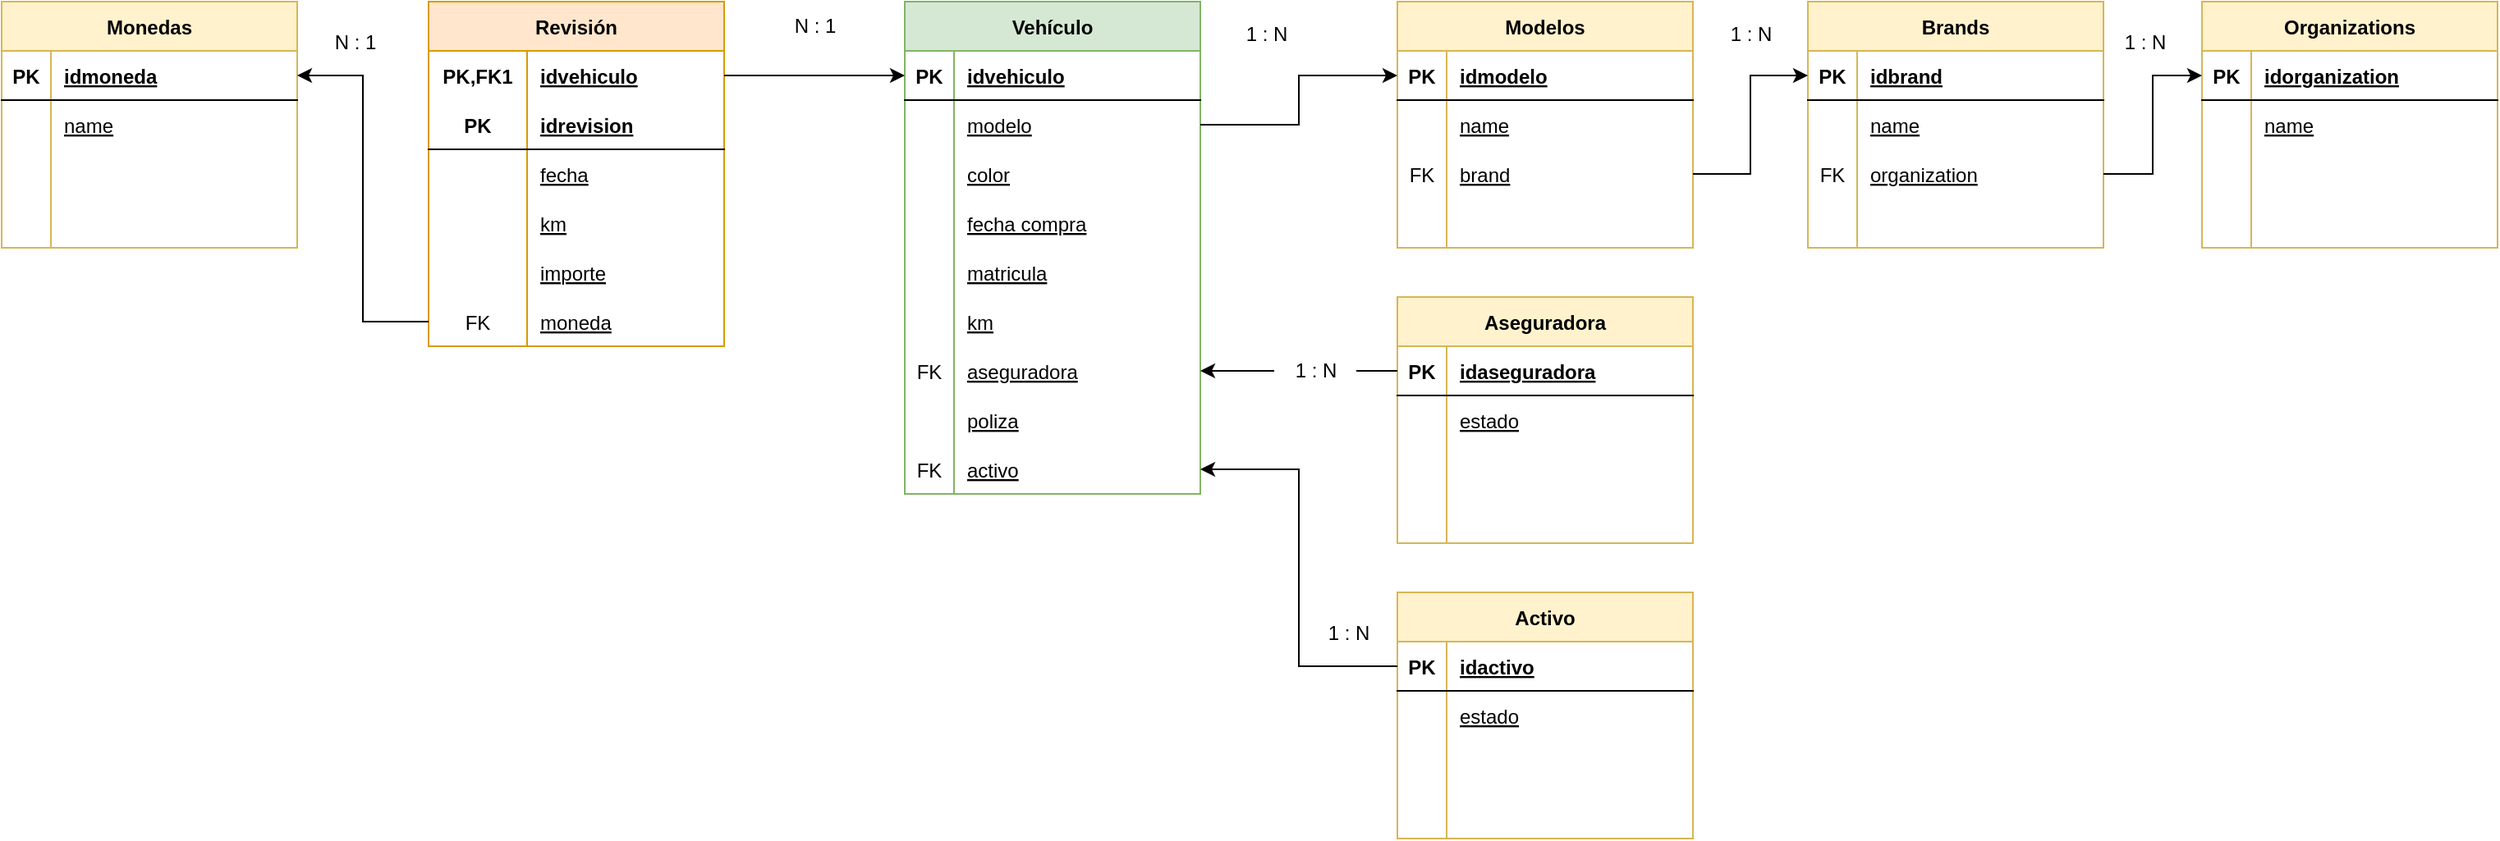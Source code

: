 <mxfile version="20.8.10" type="device"><diagram name="Página-1" id="vXcqVjoX47GJ3E86d5jl"><mxGraphModel dx="1853" dy="659" grid="1" gridSize="10" guides="1" tooltips="1" connect="1" arrows="1" fold="1" page="1" pageScale="1" pageWidth="827" pageHeight="1169" math="0" shadow="0"><root><mxCell id="0"/><mxCell id="1" parent="0"/><mxCell id="afS84i9dIBD8Nj7F0tcD-1" value="Organizations" style="shape=table;startSize=30;container=1;collapsible=1;childLayout=tableLayout;fixedRows=1;rowLines=0;fontStyle=1;align=center;resizeLast=1;fillColor=#fff2cc;strokeColor=#d6b656;" parent="1" vertex="1"><mxGeometry x="630" y="50" width="180" height="150" as="geometry"/></mxCell><mxCell id="afS84i9dIBD8Nj7F0tcD-2" value="" style="shape=tableRow;horizontal=0;startSize=0;swimlaneHead=0;swimlaneBody=0;fillColor=none;collapsible=0;dropTarget=0;points=[[0,0.5],[1,0.5]];portConstraint=eastwest;top=0;left=0;right=0;bottom=1;" parent="afS84i9dIBD8Nj7F0tcD-1" vertex="1"><mxGeometry y="30" width="180" height="30" as="geometry"/></mxCell><mxCell id="afS84i9dIBD8Nj7F0tcD-3" value="PK" style="shape=partialRectangle;connectable=0;fillColor=none;top=0;left=0;bottom=0;right=0;fontStyle=1;overflow=hidden;" parent="afS84i9dIBD8Nj7F0tcD-2" vertex="1"><mxGeometry width="30" height="30" as="geometry"><mxRectangle width="30" height="30" as="alternateBounds"/></mxGeometry></mxCell><mxCell id="afS84i9dIBD8Nj7F0tcD-4" value="idorganization" style="shape=partialRectangle;connectable=0;fillColor=none;top=0;left=0;bottom=0;right=0;align=left;spacingLeft=6;fontStyle=5;overflow=hidden;" parent="afS84i9dIBD8Nj7F0tcD-2" vertex="1"><mxGeometry x="30" width="150" height="30" as="geometry"><mxRectangle width="150" height="30" as="alternateBounds"/></mxGeometry></mxCell><mxCell id="afS84i9dIBD8Nj7F0tcD-5" value="" style="shape=tableRow;horizontal=0;startSize=0;swimlaneHead=0;swimlaneBody=0;fillColor=none;collapsible=0;dropTarget=0;points=[[0,0.5],[1,0.5]];portConstraint=eastwest;top=0;left=0;right=0;bottom=0;" parent="afS84i9dIBD8Nj7F0tcD-1" vertex="1"><mxGeometry y="60" width="180" height="30" as="geometry"/></mxCell><mxCell id="afS84i9dIBD8Nj7F0tcD-6" value="" style="shape=partialRectangle;connectable=0;fillColor=none;top=0;left=0;bottom=0;right=0;editable=1;overflow=hidden;" parent="afS84i9dIBD8Nj7F0tcD-5" vertex="1"><mxGeometry width="30" height="30" as="geometry"><mxRectangle width="30" height="30" as="alternateBounds"/></mxGeometry></mxCell><mxCell id="afS84i9dIBD8Nj7F0tcD-7" value="name" style="shape=partialRectangle;connectable=0;fillColor=none;top=0;left=0;bottom=0;right=0;align=left;spacingLeft=6;overflow=hidden;fontStyle=4" parent="afS84i9dIBD8Nj7F0tcD-5" vertex="1"><mxGeometry x="30" width="150" height="30" as="geometry"><mxRectangle width="150" height="30" as="alternateBounds"/></mxGeometry></mxCell><mxCell id="afS84i9dIBD8Nj7F0tcD-8" value="" style="shape=tableRow;horizontal=0;startSize=0;swimlaneHead=0;swimlaneBody=0;fillColor=none;collapsible=0;dropTarget=0;points=[[0,0.5],[1,0.5]];portConstraint=eastwest;top=0;left=0;right=0;bottom=0;" parent="afS84i9dIBD8Nj7F0tcD-1" vertex="1"><mxGeometry y="90" width="180" height="30" as="geometry"/></mxCell><mxCell id="afS84i9dIBD8Nj7F0tcD-9" value="" style="shape=partialRectangle;connectable=0;fillColor=none;top=0;left=0;bottom=0;right=0;editable=1;overflow=hidden;" parent="afS84i9dIBD8Nj7F0tcD-8" vertex="1"><mxGeometry width="30" height="30" as="geometry"><mxRectangle width="30" height="30" as="alternateBounds"/></mxGeometry></mxCell><mxCell id="afS84i9dIBD8Nj7F0tcD-10" value="" style="shape=partialRectangle;connectable=0;fillColor=none;top=0;left=0;bottom=0;right=0;align=left;spacingLeft=6;overflow=hidden;" parent="afS84i9dIBD8Nj7F0tcD-8" vertex="1"><mxGeometry x="30" width="150" height="30" as="geometry"><mxRectangle width="150" height="30" as="alternateBounds"/></mxGeometry></mxCell><mxCell id="afS84i9dIBD8Nj7F0tcD-11" value="" style="shape=tableRow;horizontal=0;startSize=0;swimlaneHead=0;swimlaneBody=0;fillColor=none;collapsible=0;dropTarget=0;points=[[0,0.5],[1,0.5]];portConstraint=eastwest;top=0;left=0;right=0;bottom=0;" parent="afS84i9dIBD8Nj7F0tcD-1" vertex="1"><mxGeometry y="120" width="180" height="30" as="geometry"/></mxCell><mxCell id="afS84i9dIBD8Nj7F0tcD-12" value="" style="shape=partialRectangle;connectable=0;fillColor=none;top=0;left=0;bottom=0;right=0;editable=1;overflow=hidden;" parent="afS84i9dIBD8Nj7F0tcD-11" vertex="1"><mxGeometry width="30" height="30" as="geometry"><mxRectangle width="30" height="30" as="alternateBounds"/></mxGeometry></mxCell><mxCell id="afS84i9dIBD8Nj7F0tcD-13" value="" style="shape=partialRectangle;connectable=0;fillColor=none;top=0;left=0;bottom=0;right=0;align=left;spacingLeft=6;overflow=hidden;" parent="afS84i9dIBD8Nj7F0tcD-11" vertex="1"><mxGeometry x="30" width="150" height="30" as="geometry"><mxRectangle width="150" height="30" as="alternateBounds"/></mxGeometry></mxCell><mxCell id="afS84i9dIBD8Nj7F0tcD-15" value="Brands" style="shape=table;startSize=30;container=1;collapsible=1;childLayout=tableLayout;fixedRows=1;rowLines=0;fontStyle=1;align=center;resizeLast=1;fillColor=#fff2cc;strokeColor=#d6b656;" parent="1" vertex="1"><mxGeometry x="390" y="50" width="180" height="150" as="geometry"/></mxCell><mxCell id="afS84i9dIBD8Nj7F0tcD-16" value="" style="shape=tableRow;horizontal=0;startSize=0;swimlaneHead=0;swimlaneBody=0;fillColor=none;collapsible=0;dropTarget=0;points=[[0,0.5],[1,0.5]];portConstraint=eastwest;top=0;left=0;right=0;bottom=1;" parent="afS84i9dIBD8Nj7F0tcD-15" vertex="1"><mxGeometry y="30" width="180" height="30" as="geometry"/></mxCell><mxCell id="afS84i9dIBD8Nj7F0tcD-17" value="PK" style="shape=partialRectangle;connectable=0;fillColor=none;top=0;left=0;bottom=0;right=0;fontStyle=1;overflow=hidden;" parent="afS84i9dIBD8Nj7F0tcD-16" vertex="1"><mxGeometry width="30" height="30" as="geometry"><mxRectangle width="30" height="30" as="alternateBounds"/></mxGeometry></mxCell><mxCell id="afS84i9dIBD8Nj7F0tcD-18" value="idbrand" style="shape=partialRectangle;connectable=0;fillColor=none;top=0;left=0;bottom=0;right=0;align=left;spacingLeft=6;fontStyle=5;overflow=hidden;" parent="afS84i9dIBD8Nj7F0tcD-16" vertex="1"><mxGeometry x="30" width="150" height="30" as="geometry"><mxRectangle width="150" height="30" as="alternateBounds"/></mxGeometry></mxCell><mxCell id="afS84i9dIBD8Nj7F0tcD-19" value="" style="shape=tableRow;horizontal=0;startSize=0;swimlaneHead=0;swimlaneBody=0;fillColor=none;collapsible=0;dropTarget=0;points=[[0,0.5],[1,0.5]];portConstraint=eastwest;top=0;left=0;right=0;bottom=0;" parent="afS84i9dIBD8Nj7F0tcD-15" vertex="1"><mxGeometry y="60" width="180" height="30" as="geometry"/></mxCell><mxCell id="afS84i9dIBD8Nj7F0tcD-20" value="" style="shape=partialRectangle;connectable=0;fillColor=none;top=0;left=0;bottom=0;right=0;editable=1;overflow=hidden;" parent="afS84i9dIBD8Nj7F0tcD-19" vertex="1"><mxGeometry width="30" height="30" as="geometry"><mxRectangle width="30" height="30" as="alternateBounds"/></mxGeometry></mxCell><mxCell id="afS84i9dIBD8Nj7F0tcD-21" value="name" style="shape=partialRectangle;connectable=0;fillColor=none;top=0;left=0;bottom=0;right=0;align=left;spacingLeft=6;overflow=hidden;fontStyle=4" parent="afS84i9dIBD8Nj7F0tcD-19" vertex="1"><mxGeometry x="30" width="150" height="30" as="geometry"><mxRectangle width="150" height="30" as="alternateBounds"/></mxGeometry></mxCell><mxCell id="afS84i9dIBD8Nj7F0tcD-22" value="" style="shape=tableRow;horizontal=0;startSize=0;swimlaneHead=0;swimlaneBody=0;fillColor=none;collapsible=0;dropTarget=0;points=[[0,0.5],[1,0.5]];portConstraint=eastwest;top=0;left=0;right=0;bottom=0;" parent="afS84i9dIBD8Nj7F0tcD-15" vertex="1"><mxGeometry y="90" width="180" height="30" as="geometry"/></mxCell><mxCell id="afS84i9dIBD8Nj7F0tcD-23" value="FK" style="shape=partialRectangle;connectable=0;fillColor=none;top=0;left=0;bottom=0;right=0;editable=1;overflow=hidden;" parent="afS84i9dIBD8Nj7F0tcD-22" vertex="1"><mxGeometry width="30" height="30" as="geometry"><mxRectangle width="30" height="30" as="alternateBounds"/></mxGeometry></mxCell><mxCell id="afS84i9dIBD8Nj7F0tcD-24" value="organization" style="shape=partialRectangle;connectable=0;fillColor=none;top=0;left=0;bottom=0;right=0;align=left;spacingLeft=6;overflow=hidden;fontStyle=4" parent="afS84i9dIBD8Nj7F0tcD-22" vertex="1"><mxGeometry x="30" width="150" height="30" as="geometry"><mxRectangle width="150" height="30" as="alternateBounds"/></mxGeometry></mxCell><mxCell id="afS84i9dIBD8Nj7F0tcD-25" value="" style="shape=tableRow;horizontal=0;startSize=0;swimlaneHead=0;swimlaneBody=0;fillColor=none;collapsible=0;dropTarget=0;points=[[0,0.5],[1,0.5]];portConstraint=eastwest;top=0;left=0;right=0;bottom=0;" parent="afS84i9dIBD8Nj7F0tcD-15" vertex="1"><mxGeometry y="120" width="180" height="30" as="geometry"/></mxCell><mxCell id="afS84i9dIBD8Nj7F0tcD-26" value="" style="shape=partialRectangle;connectable=0;fillColor=none;top=0;left=0;bottom=0;right=0;editable=1;overflow=hidden;" parent="afS84i9dIBD8Nj7F0tcD-25" vertex="1"><mxGeometry width="30" height="30" as="geometry"><mxRectangle width="30" height="30" as="alternateBounds"/></mxGeometry></mxCell><mxCell id="afS84i9dIBD8Nj7F0tcD-27" value="" style="shape=partialRectangle;connectable=0;fillColor=none;top=0;left=0;bottom=0;right=0;align=left;spacingLeft=6;overflow=hidden;" parent="afS84i9dIBD8Nj7F0tcD-25" vertex="1"><mxGeometry x="30" width="150" height="30" as="geometry"><mxRectangle width="150" height="30" as="alternateBounds"/></mxGeometry></mxCell><mxCell id="poOI6xt4GaWNWplwJwmc-2" value="Modelos" style="shape=table;startSize=30;container=1;collapsible=1;childLayout=tableLayout;fixedRows=1;rowLines=0;fontStyle=1;align=center;resizeLast=1;fillColor=#fff2cc;strokeColor=#d6b656;" parent="1" vertex="1"><mxGeometry x="140" y="50" width="180" height="150" as="geometry"/></mxCell><mxCell id="poOI6xt4GaWNWplwJwmc-3" value="" style="shape=tableRow;horizontal=0;startSize=0;swimlaneHead=0;swimlaneBody=0;fillColor=none;collapsible=0;dropTarget=0;points=[[0,0.5],[1,0.5]];portConstraint=eastwest;top=0;left=0;right=0;bottom=1;" parent="poOI6xt4GaWNWplwJwmc-2" vertex="1"><mxGeometry y="30" width="180" height="30" as="geometry"/></mxCell><mxCell id="poOI6xt4GaWNWplwJwmc-4" value="PK" style="shape=partialRectangle;connectable=0;fillColor=none;top=0;left=0;bottom=0;right=0;fontStyle=1;overflow=hidden;" parent="poOI6xt4GaWNWplwJwmc-3" vertex="1"><mxGeometry width="30" height="30" as="geometry"><mxRectangle width="30" height="30" as="alternateBounds"/></mxGeometry></mxCell><mxCell id="poOI6xt4GaWNWplwJwmc-5" value="idmodelo" style="shape=partialRectangle;connectable=0;fillColor=none;top=0;left=0;bottom=0;right=0;align=left;spacingLeft=6;fontStyle=5;overflow=hidden;" parent="poOI6xt4GaWNWplwJwmc-3" vertex="1"><mxGeometry x="30" width="150" height="30" as="geometry"><mxRectangle width="150" height="30" as="alternateBounds"/></mxGeometry></mxCell><mxCell id="poOI6xt4GaWNWplwJwmc-6" value="" style="shape=tableRow;horizontal=0;startSize=0;swimlaneHead=0;swimlaneBody=0;fillColor=none;collapsible=0;dropTarget=0;points=[[0,0.5],[1,0.5]];portConstraint=eastwest;top=0;left=0;right=0;bottom=0;" parent="poOI6xt4GaWNWplwJwmc-2" vertex="1"><mxGeometry y="60" width="180" height="30" as="geometry"/></mxCell><mxCell id="poOI6xt4GaWNWplwJwmc-7" value="" style="shape=partialRectangle;connectable=0;fillColor=none;top=0;left=0;bottom=0;right=0;editable=1;overflow=hidden;" parent="poOI6xt4GaWNWplwJwmc-6" vertex="1"><mxGeometry width="30" height="30" as="geometry"><mxRectangle width="30" height="30" as="alternateBounds"/></mxGeometry></mxCell><mxCell id="poOI6xt4GaWNWplwJwmc-8" value="name" style="shape=partialRectangle;connectable=0;fillColor=none;top=0;left=0;bottom=0;right=0;align=left;spacingLeft=6;overflow=hidden;fontStyle=4" parent="poOI6xt4GaWNWplwJwmc-6" vertex="1"><mxGeometry x="30" width="150" height="30" as="geometry"><mxRectangle width="150" height="30" as="alternateBounds"/></mxGeometry></mxCell><mxCell id="poOI6xt4GaWNWplwJwmc-9" value="" style="shape=tableRow;horizontal=0;startSize=0;swimlaneHead=0;swimlaneBody=0;fillColor=none;collapsible=0;dropTarget=0;points=[[0,0.5],[1,0.5]];portConstraint=eastwest;top=0;left=0;right=0;bottom=0;" parent="poOI6xt4GaWNWplwJwmc-2" vertex="1"><mxGeometry y="90" width="180" height="30" as="geometry"/></mxCell><mxCell id="poOI6xt4GaWNWplwJwmc-10" value="FK" style="shape=partialRectangle;connectable=0;fillColor=none;top=0;left=0;bottom=0;right=0;editable=1;overflow=hidden;" parent="poOI6xt4GaWNWplwJwmc-9" vertex="1"><mxGeometry width="30" height="30" as="geometry"><mxRectangle width="30" height="30" as="alternateBounds"/></mxGeometry></mxCell><mxCell id="poOI6xt4GaWNWplwJwmc-11" value="brand" style="shape=partialRectangle;connectable=0;fillColor=none;top=0;left=0;bottom=0;right=0;align=left;spacingLeft=6;overflow=hidden;fontStyle=4" parent="poOI6xt4GaWNWplwJwmc-9" vertex="1"><mxGeometry x="30" width="150" height="30" as="geometry"><mxRectangle width="150" height="30" as="alternateBounds"/></mxGeometry></mxCell><mxCell id="poOI6xt4GaWNWplwJwmc-12" value="" style="shape=tableRow;horizontal=0;startSize=0;swimlaneHead=0;swimlaneBody=0;fillColor=none;collapsible=0;dropTarget=0;points=[[0,0.5],[1,0.5]];portConstraint=eastwest;top=0;left=0;right=0;bottom=0;" parent="poOI6xt4GaWNWplwJwmc-2" vertex="1"><mxGeometry y="120" width="180" height="30" as="geometry"/></mxCell><mxCell id="poOI6xt4GaWNWplwJwmc-13" value="" style="shape=partialRectangle;connectable=0;fillColor=none;top=0;left=0;bottom=0;right=0;editable=1;overflow=hidden;" parent="poOI6xt4GaWNWplwJwmc-12" vertex="1"><mxGeometry width="30" height="30" as="geometry"><mxRectangle width="30" height="30" as="alternateBounds"/></mxGeometry></mxCell><mxCell id="poOI6xt4GaWNWplwJwmc-14" value="" style="shape=partialRectangle;connectable=0;fillColor=none;top=0;left=0;bottom=0;right=0;align=left;spacingLeft=6;overflow=hidden;" parent="poOI6xt4GaWNWplwJwmc-12" vertex="1"><mxGeometry x="30" width="150" height="30" as="geometry"><mxRectangle width="150" height="30" as="alternateBounds"/></mxGeometry></mxCell><mxCell id="poOI6xt4GaWNWplwJwmc-16" value="Vehículo" style="shape=table;startSize=30;container=1;collapsible=1;childLayout=tableLayout;fixedRows=1;rowLines=0;fontStyle=1;align=center;resizeLast=1;fillColor=#d5e8d4;strokeColor=#82b366;" parent="1" vertex="1"><mxGeometry x="-160" y="50" width="180" height="300" as="geometry"/></mxCell><mxCell id="poOI6xt4GaWNWplwJwmc-17" value="" style="shape=tableRow;horizontal=0;startSize=0;swimlaneHead=0;swimlaneBody=0;fillColor=none;collapsible=0;dropTarget=0;points=[[0,0.5],[1,0.5]];portConstraint=eastwest;top=0;left=0;right=0;bottom=1;" parent="poOI6xt4GaWNWplwJwmc-16" vertex="1"><mxGeometry y="30" width="180" height="30" as="geometry"/></mxCell><mxCell id="poOI6xt4GaWNWplwJwmc-18" value="PK" style="shape=partialRectangle;connectable=0;fillColor=none;top=0;left=0;bottom=0;right=0;fontStyle=1;overflow=hidden;" parent="poOI6xt4GaWNWplwJwmc-17" vertex="1"><mxGeometry width="30" height="30" as="geometry"><mxRectangle width="30" height="30" as="alternateBounds"/></mxGeometry></mxCell><mxCell id="poOI6xt4GaWNWplwJwmc-19" value="idvehiculo" style="shape=partialRectangle;connectable=0;fillColor=none;top=0;left=0;bottom=0;right=0;align=left;spacingLeft=6;fontStyle=5;overflow=hidden;" parent="poOI6xt4GaWNWplwJwmc-17" vertex="1"><mxGeometry x="30" width="150" height="30" as="geometry"><mxRectangle width="150" height="30" as="alternateBounds"/></mxGeometry></mxCell><mxCell id="poOI6xt4GaWNWplwJwmc-20" value="" style="shape=tableRow;horizontal=0;startSize=0;swimlaneHead=0;swimlaneBody=0;fillColor=none;collapsible=0;dropTarget=0;points=[[0,0.5],[1,0.5]];portConstraint=eastwest;top=0;left=0;right=0;bottom=0;" parent="poOI6xt4GaWNWplwJwmc-16" vertex="1"><mxGeometry y="60" width="180" height="30" as="geometry"/></mxCell><mxCell id="poOI6xt4GaWNWplwJwmc-21" value="" style="shape=partialRectangle;connectable=0;fillColor=none;top=0;left=0;bottom=0;right=0;editable=1;overflow=hidden;" parent="poOI6xt4GaWNWplwJwmc-20" vertex="1"><mxGeometry width="30" height="30" as="geometry"><mxRectangle width="30" height="30" as="alternateBounds"/></mxGeometry></mxCell><mxCell id="poOI6xt4GaWNWplwJwmc-22" value="modelo" style="shape=partialRectangle;connectable=0;fillColor=none;top=0;left=0;bottom=0;right=0;align=left;spacingLeft=6;overflow=hidden;fontStyle=4" parent="poOI6xt4GaWNWplwJwmc-20" vertex="1"><mxGeometry x="30" width="150" height="30" as="geometry"><mxRectangle width="150" height="30" as="alternateBounds"/></mxGeometry></mxCell><mxCell id="poOI6xt4GaWNWplwJwmc-23" value="" style="shape=tableRow;horizontal=0;startSize=0;swimlaneHead=0;swimlaneBody=0;fillColor=none;collapsible=0;dropTarget=0;points=[[0,0.5],[1,0.5]];portConstraint=eastwest;top=0;left=0;right=0;bottom=0;" parent="poOI6xt4GaWNWplwJwmc-16" vertex="1"><mxGeometry y="90" width="180" height="30" as="geometry"/></mxCell><mxCell id="poOI6xt4GaWNWplwJwmc-24" value="" style="shape=partialRectangle;connectable=0;fillColor=none;top=0;left=0;bottom=0;right=0;editable=1;overflow=hidden;" parent="poOI6xt4GaWNWplwJwmc-23" vertex="1"><mxGeometry width="30" height="30" as="geometry"><mxRectangle width="30" height="30" as="alternateBounds"/></mxGeometry></mxCell><mxCell id="poOI6xt4GaWNWplwJwmc-25" value="color" style="shape=partialRectangle;connectable=0;fillColor=none;top=0;left=0;bottom=0;right=0;align=left;spacingLeft=6;overflow=hidden;fontStyle=4" parent="poOI6xt4GaWNWplwJwmc-23" vertex="1"><mxGeometry x="30" width="150" height="30" as="geometry"><mxRectangle width="150" height="30" as="alternateBounds"/></mxGeometry></mxCell><mxCell id="poOI6xt4GaWNWplwJwmc-26" value="" style="shape=tableRow;horizontal=0;startSize=0;swimlaneHead=0;swimlaneBody=0;fillColor=none;collapsible=0;dropTarget=0;points=[[0,0.5],[1,0.5]];portConstraint=eastwest;top=0;left=0;right=0;bottom=0;" parent="poOI6xt4GaWNWplwJwmc-16" vertex="1"><mxGeometry y="120" width="180" height="30" as="geometry"/></mxCell><mxCell id="poOI6xt4GaWNWplwJwmc-27" value="" style="shape=partialRectangle;connectable=0;fillColor=none;top=0;left=0;bottom=0;right=0;editable=1;overflow=hidden;" parent="poOI6xt4GaWNWplwJwmc-26" vertex="1"><mxGeometry width="30" height="30" as="geometry"><mxRectangle width="30" height="30" as="alternateBounds"/></mxGeometry></mxCell><mxCell id="poOI6xt4GaWNWplwJwmc-28" value="fecha compra" style="shape=partialRectangle;connectable=0;fillColor=none;top=0;left=0;bottom=0;right=0;align=left;spacingLeft=6;overflow=hidden;fontStyle=4" parent="poOI6xt4GaWNWplwJwmc-26" vertex="1"><mxGeometry x="30" width="150" height="30" as="geometry"><mxRectangle width="150" height="30" as="alternateBounds"/></mxGeometry></mxCell><mxCell id="poOI6xt4GaWNWplwJwmc-32" value="" style="shape=tableRow;horizontal=0;startSize=0;swimlaneHead=0;swimlaneBody=0;fillColor=none;collapsible=0;dropTarget=0;points=[[0,0.5],[1,0.5]];portConstraint=eastwest;top=0;left=0;right=0;bottom=0;" parent="poOI6xt4GaWNWplwJwmc-16" vertex="1"><mxGeometry y="150" width="180" height="30" as="geometry"/></mxCell><mxCell id="poOI6xt4GaWNWplwJwmc-33" value="" style="shape=partialRectangle;connectable=0;fillColor=none;top=0;left=0;bottom=0;right=0;editable=1;overflow=hidden;" parent="poOI6xt4GaWNWplwJwmc-32" vertex="1"><mxGeometry width="30" height="30" as="geometry"><mxRectangle width="30" height="30" as="alternateBounds"/></mxGeometry></mxCell><mxCell id="poOI6xt4GaWNWplwJwmc-34" value="matricula" style="shape=partialRectangle;connectable=0;fillColor=none;top=0;left=0;bottom=0;right=0;align=left;spacingLeft=6;overflow=hidden;fontStyle=4" parent="poOI6xt4GaWNWplwJwmc-32" vertex="1"><mxGeometry x="30" width="150" height="30" as="geometry"><mxRectangle width="150" height="30" as="alternateBounds"/></mxGeometry></mxCell><mxCell id="poOI6xt4GaWNWplwJwmc-37" value="" style="shape=tableRow;horizontal=0;startSize=0;swimlaneHead=0;swimlaneBody=0;fillColor=none;collapsible=0;dropTarget=0;points=[[0,0.5],[1,0.5]];portConstraint=eastwest;top=0;left=0;right=0;bottom=0;" parent="poOI6xt4GaWNWplwJwmc-16" vertex="1"><mxGeometry y="180" width="180" height="30" as="geometry"/></mxCell><mxCell id="poOI6xt4GaWNWplwJwmc-38" value="" style="shape=partialRectangle;connectable=0;fillColor=none;top=0;left=0;bottom=0;right=0;editable=1;overflow=hidden;" parent="poOI6xt4GaWNWplwJwmc-37" vertex="1"><mxGeometry width="30" height="30" as="geometry"><mxRectangle width="30" height="30" as="alternateBounds"/></mxGeometry></mxCell><mxCell id="poOI6xt4GaWNWplwJwmc-39" value="km" style="shape=partialRectangle;connectable=0;fillColor=none;top=0;left=0;bottom=0;right=0;align=left;spacingLeft=6;overflow=hidden;fontStyle=4" parent="poOI6xt4GaWNWplwJwmc-37" vertex="1"><mxGeometry x="30" width="150" height="30" as="geometry"><mxRectangle width="150" height="30" as="alternateBounds"/></mxGeometry></mxCell><mxCell id="poOI6xt4GaWNWplwJwmc-59" value="" style="shape=tableRow;horizontal=0;startSize=0;swimlaneHead=0;swimlaneBody=0;fillColor=none;collapsible=0;dropTarget=0;points=[[0,0.5],[1,0.5]];portConstraint=eastwest;top=0;left=0;right=0;bottom=0;" parent="poOI6xt4GaWNWplwJwmc-16" vertex="1"><mxGeometry y="210" width="180" height="30" as="geometry"/></mxCell><mxCell id="poOI6xt4GaWNWplwJwmc-60" value="FK" style="shape=partialRectangle;connectable=0;fillColor=none;top=0;left=0;bottom=0;right=0;editable=1;overflow=hidden;" parent="poOI6xt4GaWNWplwJwmc-59" vertex="1"><mxGeometry width="30" height="30" as="geometry"><mxRectangle width="30" height="30" as="alternateBounds"/></mxGeometry></mxCell><mxCell id="poOI6xt4GaWNWplwJwmc-61" value="aseguradora" style="shape=partialRectangle;connectable=0;fillColor=none;top=0;left=0;bottom=0;right=0;align=left;spacingLeft=6;overflow=hidden;fontStyle=4" parent="poOI6xt4GaWNWplwJwmc-59" vertex="1"><mxGeometry x="30" width="150" height="30" as="geometry"><mxRectangle width="150" height="30" as="alternateBounds"/></mxGeometry></mxCell><mxCell id="poOI6xt4GaWNWplwJwmc-62" value="" style="shape=tableRow;horizontal=0;startSize=0;swimlaneHead=0;swimlaneBody=0;fillColor=none;collapsible=0;dropTarget=0;points=[[0,0.5],[1,0.5]];portConstraint=eastwest;top=0;left=0;right=0;bottom=0;" parent="poOI6xt4GaWNWplwJwmc-16" vertex="1"><mxGeometry y="240" width="180" height="30" as="geometry"/></mxCell><mxCell id="poOI6xt4GaWNWplwJwmc-63" value="" style="shape=partialRectangle;connectable=0;fillColor=none;top=0;left=0;bottom=0;right=0;editable=1;overflow=hidden;" parent="poOI6xt4GaWNWplwJwmc-62" vertex="1"><mxGeometry width="30" height="30" as="geometry"><mxRectangle width="30" height="30" as="alternateBounds"/></mxGeometry></mxCell><mxCell id="poOI6xt4GaWNWplwJwmc-64" value="poliza" style="shape=partialRectangle;connectable=0;fillColor=none;top=0;left=0;bottom=0;right=0;align=left;spacingLeft=6;overflow=hidden;fontStyle=4" parent="poOI6xt4GaWNWplwJwmc-62" vertex="1"><mxGeometry x="30" width="150" height="30" as="geometry"><mxRectangle width="150" height="30" as="alternateBounds"/></mxGeometry></mxCell><mxCell id="poOI6xt4GaWNWplwJwmc-65" value="" style="shape=tableRow;horizontal=0;startSize=0;swimlaneHead=0;swimlaneBody=0;fillColor=none;collapsible=0;dropTarget=0;points=[[0,0.5],[1,0.5]];portConstraint=eastwest;top=0;left=0;right=0;bottom=0;" parent="poOI6xt4GaWNWplwJwmc-16" vertex="1"><mxGeometry y="270" width="180" height="30" as="geometry"/></mxCell><mxCell id="poOI6xt4GaWNWplwJwmc-66" value="FK" style="shape=partialRectangle;connectable=0;fillColor=none;top=0;left=0;bottom=0;right=0;editable=1;overflow=hidden;" parent="poOI6xt4GaWNWplwJwmc-65" vertex="1"><mxGeometry width="30" height="30" as="geometry"><mxRectangle width="30" height="30" as="alternateBounds"/></mxGeometry></mxCell><mxCell id="poOI6xt4GaWNWplwJwmc-67" value="activo" style="shape=partialRectangle;connectable=0;fillColor=none;top=0;left=0;bottom=0;right=0;align=left;spacingLeft=6;overflow=hidden;fontStyle=4" parent="poOI6xt4GaWNWplwJwmc-65" vertex="1"><mxGeometry x="30" width="150" height="30" as="geometry"><mxRectangle width="150" height="30" as="alternateBounds"/></mxGeometry></mxCell><mxCell id="poOI6xt4GaWNWplwJwmc-29" value="" style="shape=tableRow;horizontal=0;startSize=0;swimlaneHead=0;swimlaneBody=0;fillColor=none;collapsible=0;dropTarget=0;points=[[0,0.5],[1,0.5]];portConstraint=eastwest;top=0;left=0;right=0;bottom=0;" parent="1" vertex="1"><mxGeometry x="-160" y="200" width="180" height="30" as="geometry"/></mxCell><mxCell id="poOI6xt4GaWNWplwJwmc-30" value="" style="shape=partialRectangle;connectable=0;fillColor=none;top=0;left=0;bottom=0;right=0;editable=1;overflow=hidden;" parent="poOI6xt4GaWNWplwJwmc-29" vertex="1"><mxGeometry width="30" height="30" as="geometry"><mxRectangle width="30" height="30" as="alternateBounds"/></mxGeometry></mxCell><mxCell id="poOI6xt4GaWNWplwJwmc-68" value="Activo" style="shape=table;startSize=30;container=1;collapsible=1;childLayout=tableLayout;fixedRows=1;rowLines=0;fontStyle=1;align=center;resizeLast=1;fillColor=#fff2cc;strokeColor=#d6b656;" parent="1" vertex="1"><mxGeometry x="140" y="410" width="180" height="150" as="geometry"/></mxCell><mxCell id="poOI6xt4GaWNWplwJwmc-69" value="" style="shape=tableRow;horizontal=0;startSize=0;swimlaneHead=0;swimlaneBody=0;fillColor=none;collapsible=0;dropTarget=0;points=[[0,0.5],[1,0.5]];portConstraint=eastwest;top=0;left=0;right=0;bottom=1;" parent="poOI6xt4GaWNWplwJwmc-68" vertex="1"><mxGeometry y="30" width="180" height="30" as="geometry"/></mxCell><mxCell id="poOI6xt4GaWNWplwJwmc-70" value="PK" style="shape=partialRectangle;connectable=0;fillColor=none;top=0;left=0;bottom=0;right=0;fontStyle=1;overflow=hidden;" parent="poOI6xt4GaWNWplwJwmc-69" vertex="1"><mxGeometry width="30" height="30" as="geometry"><mxRectangle width="30" height="30" as="alternateBounds"/></mxGeometry></mxCell><mxCell id="poOI6xt4GaWNWplwJwmc-71" value="idactivo" style="shape=partialRectangle;connectable=0;fillColor=none;top=0;left=0;bottom=0;right=0;align=left;spacingLeft=6;fontStyle=5;overflow=hidden;" parent="poOI6xt4GaWNWplwJwmc-69" vertex="1"><mxGeometry x="30" width="150" height="30" as="geometry"><mxRectangle width="150" height="30" as="alternateBounds"/></mxGeometry></mxCell><mxCell id="poOI6xt4GaWNWplwJwmc-72" value="" style="shape=tableRow;horizontal=0;startSize=0;swimlaneHead=0;swimlaneBody=0;fillColor=none;collapsible=0;dropTarget=0;points=[[0,0.5],[1,0.5]];portConstraint=eastwest;top=0;left=0;right=0;bottom=0;" parent="poOI6xt4GaWNWplwJwmc-68" vertex="1"><mxGeometry y="60" width="180" height="30" as="geometry"/></mxCell><mxCell id="poOI6xt4GaWNWplwJwmc-73" value="" style="shape=partialRectangle;connectable=0;fillColor=none;top=0;left=0;bottom=0;right=0;editable=1;overflow=hidden;" parent="poOI6xt4GaWNWplwJwmc-72" vertex="1"><mxGeometry width="30" height="30" as="geometry"><mxRectangle width="30" height="30" as="alternateBounds"/></mxGeometry></mxCell><mxCell id="poOI6xt4GaWNWplwJwmc-74" value="estado" style="shape=partialRectangle;connectable=0;fillColor=none;top=0;left=0;bottom=0;right=0;align=left;spacingLeft=6;overflow=hidden;fontStyle=4" parent="poOI6xt4GaWNWplwJwmc-72" vertex="1"><mxGeometry x="30" width="150" height="30" as="geometry"><mxRectangle width="150" height="30" as="alternateBounds"/></mxGeometry></mxCell><mxCell id="poOI6xt4GaWNWplwJwmc-75" value="" style="shape=tableRow;horizontal=0;startSize=0;swimlaneHead=0;swimlaneBody=0;fillColor=none;collapsible=0;dropTarget=0;points=[[0,0.5],[1,0.5]];portConstraint=eastwest;top=0;left=0;right=0;bottom=0;" parent="poOI6xt4GaWNWplwJwmc-68" vertex="1"><mxGeometry y="90" width="180" height="30" as="geometry"/></mxCell><mxCell id="poOI6xt4GaWNWplwJwmc-76" value="" style="shape=partialRectangle;connectable=0;fillColor=none;top=0;left=0;bottom=0;right=0;editable=1;overflow=hidden;" parent="poOI6xt4GaWNWplwJwmc-75" vertex="1"><mxGeometry width="30" height="30" as="geometry"><mxRectangle width="30" height="30" as="alternateBounds"/></mxGeometry></mxCell><mxCell id="poOI6xt4GaWNWplwJwmc-77" value="" style="shape=partialRectangle;connectable=0;fillColor=none;top=0;left=0;bottom=0;right=0;align=left;spacingLeft=6;overflow=hidden;" parent="poOI6xt4GaWNWplwJwmc-75" vertex="1"><mxGeometry x="30" width="150" height="30" as="geometry"><mxRectangle width="150" height="30" as="alternateBounds"/></mxGeometry></mxCell><mxCell id="poOI6xt4GaWNWplwJwmc-78" value="" style="shape=tableRow;horizontal=0;startSize=0;swimlaneHead=0;swimlaneBody=0;fillColor=none;collapsible=0;dropTarget=0;points=[[0,0.5],[1,0.5]];portConstraint=eastwest;top=0;left=0;right=0;bottom=0;" parent="poOI6xt4GaWNWplwJwmc-68" vertex="1"><mxGeometry y="120" width="180" height="30" as="geometry"/></mxCell><mxCell id="poOI6xt4GaWNWplwJwmc-79" value="" style="shape=partialRectangle;connectable=0;fillColor=none;top=0;left=0;bottom=0;right=0;editable=1;overflow=hidden;" parent="poOI6xt4GaWNWplwJwmc-78" vertex="1"><mxGeometry width="30" height="30" as="geometry"><mxRectangle width="30" height="30" as="alternateBounds"/></mxGeometry></mxCell><mxCell id="poOI6xt4GaWNWplwJwmc-80" value="" style="shape=partialRectangle;connectable=0;fillColor=none;top=0;left=0;bottom=0;right=0;align=left;spacingLeft=6;overflow=hidden;" parent="poOI6xt4GaWNWplwJwmc-78" vertex="1"><mxGeometry x="30" width="150" height="30" as="geometry"><mxRectangle width="150" height="30" as="alternateBounds"/></mxGeometry></mxCell><mxCell id="poOI6xt4GaWNWplwJwmc-81" value="Aseguradora" style="shape=table;startSize=30;container=1;collapsible=1;childLayout=tableLayout;fixedRows=1;rowLines=0;fontStyle=1;align=center;resizeLast=1;fillColor=#fff2cc;strokeColor=#d6b656;" parent="1" vertex="1"><mxGeometry x="140" y="230" width="180" height="150" as="geometry"/></mxCell><mxCell id="poOI6xt4GaWNWplwJwmc-82" value="" style="shape=tableRow;horizontal=0;startSize=0;swimlaneHead=0;swimlaneBody=0;fillColor=none;collapsible=0;dropTarget=0;points=[[0,0.5],[1,0.5]];portConstraint=eastwest;top=0;left=0;right=0;bottom=1;" parent="poOI6xt4GaWNWplwJwmc-81" vertex="1"><mxGeometry y="30" width="180" height="30" as="geometry"/></mxCell><mxCell id="poOI6xt4GaWNWplwJwmc-83" value="PK" style="shape=partialRectangle;connectable=0;fillColor=none;top=0;left=0;bottom=0;right=0;fontStyle=1;overflow=hidden;" parent="poOI6xt4GaWNWplwJwmc-82" vertex="1"><mxGeometry width="30" height="30" as="geometry"><mxRectangle width="30" height="30" as="alternateBounds"/></mxGeometry></mxCell><mxCell id="poOI6xt4GaWNWplwJwmc-84" value="idaseguradora" style="shape=partialRectangle;connectable=0;fillColor=none;top=0;left=0;bottom=0;right=0;align=left;spacingLeft=6;fontStyle=5;overflow=hidden;" parent="poOI6xt4GaWNWplwJwmc-82" vertex="1"><mxGeometry x="30" width="150" height="30" as="geometry"><mxRectangle width="150" height="30" as="alternateBounds"/></mxGeometry></mxCell><mxCell id="poOI6xt4GaWNWplwJwmc-85" value="" style="shape=tableRow;horizontal=0;startSize=0;swimlaneHead=0;swimlaneBody=0;fillColor=none;collapsible=0;dropTarget=0;points=[[0,0.5],[1,0.5]];portConstraint=eastwest;top=0;left=0;right=0;bottom=0;" parent="poOI6xt4GaWNWplwJwmc-81" vertex="1"><mxGeometry y="60" width="180" height="30" as="geometry"/></mxCell><mxCell id="poOI6xt4GaWNWplwJwmc-86" value="" style="shape=partialRectangle;connectable=0;fillColor=none;top=0;left=0;bottom=0;right=0;editable=1;overflow=hidden;" parent="poOI6xt4GaWNWplwJwmc-85" vertex="1"><mxGeometry width="30" height="30" as="geometry"><mxRectangle width="30" height="30" as="alternateBounds"/></mxGeometry></mxCell><mxCell id="poOI6xt4GaWNWplwJwmc-87" value="estado" style="shape=partialRectangle;connectable=0;fillColor=none;top=0;left=0;bottom=0;right=0;align=left;spacingLeft=6;overflow=hidden;fontStyle=4" parent="poOI6xt4GaWNWplwJwmc-85" vertex="1"><mxGeometry x="30" width="150" height="30" as="geometry"><mxRectangle width="150" height="30" as="alternateBounds"/></mxGeometry></mxCell><mxCell id="poOI6xt4GaWNWplwJwmc-88" value="" style="shape=tableRow;horizontal=0;startSize=0;swimlaneHead=0;swimlaneBody=0;fillColor=none;collapsible=0;dropTarget=0;points=[[0,0.5],[1,0.5]];portConstraint=eastwest;top=0;left=0;right=0;bottom=0;" parent="poOI6xt4GaWNWplwJwmc-81" vertex="1"><mxGeometry y="90" width="180" height="30" as="geometry"/></mxCell><mxCell id="poOI6xt4GaWNWplwJwmc-89" value="" style="shape=partialRectangle;connectable=0;fillColor=none;top=0;left=0;bottom=0;right=0;editable=1;overflow=hidden;" parent="poOI6xt4GaWNWplwJwmc-88" vertex="1"><mxGeometry width="30" height="30" as="geometry"><mxRectangle width="30" height="30" as="alternateBounds"/></mxGeometry></mxCell><mxCell id="poOI6xt4GaWNWplwJwmc-90" value="" style="shape=partialRectangle;connectable=0;fillColor=none;top=0;left=0;bottom=0;right=0;align=left;spacingLeft=6;overflow=hidden;" parent="poOI6xt4GaWNWplwJwmc-88" vertex="1"><mxGeometry x="30" width="150" height="30" as="geometry"><mxRectangle width="150" height="30" as="alternateBounds"/></mxGeometry></mxCell><mxCell id="poOI6xt4GaWNWplwJwmc-91" value="" style="shape=tableRow;horizontal=0;startSize=0;swimlaneHead=0;swimlaneBody=0;fillColor=none;collapsible=0;dropTarget=0;points=[[0,0.5],[1,0.5]];portConstraint=eastwest;top=0;left=0;right=0;bottom=0;" parent="poOI6xt4GaWNWplwJwmc-81" vertex="1"><mxGeometry y="120" width="180" height="30" as="geometry"/></mxCell><mxCell id="poOI6xt4GaWNWplwJwmc-92" value="" style="shape=partialRectangle;connectable=0;fillColor=none;top=0;left=0;bottom=0;right=0;editable=1;overflow=hidden;" parent="poOI6xt4GaWNWplwJwmc-91" vertex="1"><mxGeometry width="30" height="30" as="geometry"><mxRectangle width="30" height="30" as="alternateBounds"/></mxGeometry></mxCell><mxCell id="poOI6xt4GaWNWplwJwmc-93" value="" style="shape=partialRectangle;connectable=0;fillColor=none;top=0;left=0;bottom=0;right=0;align=left;spacingLeft=6;overflow=hidden;" parent="poOI6xt4GaWNWplwJwmc-91" vertex="1"><mxGeometry x="30" width="150" height="30" as="geometry"><mxRectangle width="150" height="30" as="alternateBounds"/></mxGeometry></mxCell><mxCell id="poOI6xt4GaWNWplwJwmc-94" style="edgeStyle=orthogonalEdgeStyle;rounded=0;orthogonalLoop=1;jettySize=auto;html=1;exitX=1;exitY=0.5;exitDx=0;exitDy=0;" parent="1" source="poOI6xt4GaWNWplwJwmc-9" target="afS84i9dIBD8Nj7F0tcD-16" edge="1"><mxGeometry relative="1" as="geometry"/></mxCell><mxCell id="poOI6xt4GaWNWplwJwmc-95" style="edgeStyle=orthogonalEdgeStyle;rounded=0;orthogonalLoop=1;jettySize=auto;html=1;exitX=1;exitY=0.5;exitDx=0;exitDy=0;entryX=0;entryY=0.5;entryDx=0;entryDy=0;" parent="1" source="afS84i9dIBD8Nj7F0tcD-22" target="afS84i9dIBD8Nj7F0tcD-2" edge="1"><mxGeometry relative="1" as="geometry"/></mxCell><mxCell id="poOI6xt4GaWNWplwJwmc-96" value="Revisión" style="shape=table;startSize=30;container=1;collapsible=1;childLayout=tableLayout;fixedRows=1;rowLines=0;fontStyle=1;align=center;resizeLast=1;fillColor=#ffe6cc;strokeColor=#d79b00;" parent="1" vertex="1"><mxGeometry x="-450" y="50" width="180" height="210" as="geometry"/></mxCell><mxCell id="poOI6xt4GaWNWplwJwmc-97" value="" style="shape=tableRow;horizontal=0;startSize=0;swimlaneHead=0;swimlaneBody=0;fillColor=none;collapsible=0;dropTarget=0;points=[[0,0.5],[1,0.5]];portConstraint=eastwest;top=0;left=0;right=0;bottom=0;" parent="poOI6xt4GaWNWplwJwmc-96" vertex="1"><mxGeometry y="30" width="180" height="30" as="geometry"/></mxCell><mxCell id="poOI6xt4GaWNWplwJwmc-98" value="PK,FK1" style="shape=partialRectangle;connectable=0;fillColor=none;top=0;left=0;bottom=0;right=0;fontStyle=1;overflow=hidden;" parent="poOI6xt4GaWNWplwJwmc-97" vertex="1"><mxGeometry width="60" height="30" as="geometry"><mxRectangle width="60" height="30" as="alternateBounds"/></mxGeometry></mxCell><mxCell id="poOI6xt4GaWNWplwJwmc-99" value="idvehiculo" style="shape=partialRectangle;connectable=0;fillColor=none;top=0;left=0;bottom=0;right=0;align=left;spacingLeft=6;fontStyle=5;overflow=hidden;" parent="poOI6xt4GaWNWplwJwmc-97" vertex="1"><mxGeometry x="60" width="120" height="30" as="geometry"><mxRectangle width="120" height="30" as="alternateBounds"/></mxGeometry></mxCell><mxCell id="poOI6xt4GaWNWplwJwmc-100" value="" style="shape=tableRow;horizontal=0;startSize=0;swimlaneHead=0;swimlaneBody=0;fillColor=none;collapsible=0;dropTarget=0;points=[[0,0.5],[1,0.5]];portConstraint=eastwest;top=0;left=0;right=0;bottom=1;" parent="poOI6xt4GaWNWplwJwmc-96" vertex="1"><mxGeometry y="60" width="180" height="30" as="geometry"/></mxCell><mxCell id="poOI6xt4GaWNWplwJwmc-101" value="PK" style="shape=partialRectangle;connectable=0;fillColor=none;top=0;left=0;bottom=0;right=0;fontStyle=1;overflow=hidden;" parent="poOI6xt4GaWNWplwJwmc-100" vertex="1"><mxGeometry width="60" height="30" as="geometry"><mxRectangle width="60" height="30" as="alternateBounds"/></mxGeometry></mxCell><mxCell id="poOI6xt4GaWNWplwJwmc-102" value="idrevision" style="shape=partialRectangle;connectable=0;fillColor=none;top=0;left=0;bottom=0;right=0;align=left;spacingLeft=6;fontStyle=5;overflow=hidden;" parent="poOI6xt4GaWNWplwJwmc-100" vertex="1"><mxGeometry x="60" width="120" height="30" as="geometry"><mxRectangle width="120" height="30" as="alternateBounds"/></mxGeometry></mxCell><mxCell id="poOI6xt4GaWNWplwJwmc-103" value="" style="shape=tableRow;horizontal=0;startSize=0;swimlaneHead=0;swimlaneBody=0;fillColor=none;collapsible=0;dropTarget=0;points=[[0,0.5],[1,0.5]];portConstraint=eastwest;top=0;left=0;right=0;bottom=0;fontStyle=4" parent="poOI6xt4GaWNWplwJwmc-96" vertex="1"><mxGeometry y="90" width="180" height="30" as="geometry"/></mxCell><mxCell id="poOI6xt4GaWNWplwJwmc-104" value="" style="shape=partialRectangle;connectable=0;fillColor=none;top=0;left=0;bottom=0;right=0;editable=1;overflow=hidden;" parent="poOI6xt4GaWNWplwJwmc-103" vertex="1"><mxGeometry width="60" height="30" as="geometry"><mxRectangle width="60" height="30" as="alternateBounds"/></mxGeometry></mxCell><mxCell id="poOI6xt4GaWNWplwJwmc-105" value="fecha" style="shape=partialRectangle;connectable=0;fillColor=none;top=0;left=0;bottom=0;right=0;align=left;spacingLeft=6;overflow=hidden;fontStyle=4" parent="poOI6xt4GaWNWplwJwmc-103" vertex="1"><mxGeometry x="60" width="120" height="30" as="geometry"><mxRectangle width="120" height="30" as="alternateBounds"/></mxGeometry></mxCell><mxCell id="poOI6xt4GaWNWplwJwmc-106" value="" style="shape=tableRow;horizontal=0;startSize=0;swimlaneHead=0;swimlaneBody=0;fillColor=none;collapsible=0;dropTarget=0;points=[[0,0.5],[1,0.5]];portConstraint=eastwest;top=0;left=0;right=0;bottom=0;" parent="poOI6xt4GaWNWplwJwmc-96" vertex="1"><mxGeometry y="120" width="180" height="30" as="geometry"/></mxCell><mxCell id="poOI6xt4GaWNWplwJwmc-107" value="" style="shape=partialRectangle;connectable=0;fillColor=none;top=0;left=0;bottom=0;right=0;editable=1;overflow=hidden;" parent="poOI6xt4GaWNWplwJwmc-106" vertex="1"><mxGeometry width="60" height="30" as="geometry"><mxRectangle width="60" height="30" as="alternateBounds"/></mxGeometry></mxCell><mxCell id="poOI6xt4GaWNWplwJwmc-108" value="km" style="shape=partialRectangle;connectable=0;fillColor=none;top=0;left=0;bottom=0;right=0;align=left;spacingLeft=6;overflow=hidden;fontStyle=4" parent="poOI6xt4GaWNWplwJwmc-106" vertex="1"><mxGeometry x="60" width="120" height="30" as="geometry"><mxRectangle width="120" height="30" as="alternateBounds"/></mxGeometry></mxCell><mxCell id="poOI6xt4GaWNWplwJwmc-109" value="" style="shape=tableRow;horizontal=0;startSize=0;swimlaneHead=0;swimlaneBody=0;fillColor=none;collapsible=0;dropTarget=0;points=[[0,0.5],[1,0.5]];portConstraint=eastwest;top=0;left=0;right=0;bottom=0;" parent="poOI6xt4GaWNWplwJwmc-96" vertex="1"><mxGeometry y="150" width="180" height="30" as="geometry"/></mxCell><mxCell id="poOI6xt4GaWNWplwJwmc-110" value="" style="shape=partialRectangle;connectable=0;fillColor=none;top=0;left=0;bottom=0;right=0;editable=1;overflow=hidden;" parent="poOI6xt4GaWNWplwJwmc-109" vertex="1"><mxGeometry width="60" height="30" as="geometry"><mxRectangle width="60" height="30" as="alternateBounds"/></mxGeometry></mxCell><mxCell id="poOI6xt4GaWNWplwJwmc-111" value="importe" style="shape=partialRectangle;connectable=0;fillColor=none;top=0;left=0;bottom=0;right=0;align=left;spacingLeft=6;overflow=hidden;fontStyle=4" parent="poOI6xt4GaWNWplwJwmc-109" vertex="1"><mxGeometry x="60" width="120" height="30" as="geometry"><mxRectangle width="120" height="30" as="alternateBounds"/></mxGeometry></mxCell><mxCell id="poOI6xt4GaWNWplwJwmc-112" value="" style="shape=tableRow;horizontal=0;startSize=0;swimlaneHead=0;swimlaneBody=0;fillColor=none;collapsible=0;dropTarget=0;points=[[0,0.5],[1,0.5]];portConstraint=eastwest;top=0;left=0;right=0;bottom=0;" parent="poOI6xt4GaWNWplwJwmc-96" vertex="1"><mxGeometry y="180" width="180" height="30" as="geometry"/></mxCell><mxCell id="poOI6xt4GaWNWplwJwmc-113" value="FK" style="shape=partialRectangle;connectable=0;fillColor=none;top=0;left=0;bottom=0;right=0;editable=1;overflow=hidden;" parent="poOI6xt4GaWNWplwJwmc-112" vertex="1"><mxGeometry width="60" height="30" as="geometry"><mxRectangle width="60" height="30" as="alternateBounds"/></mxGeometry></mxCell><mxCell id="poOI6xt4GaWNWplwJwmc-114" value="moneda" style="shape=partialRectangle;connectable=0;fillColor=none;top=0;left=0;bottom=0;right=0;align=left;spacingLeft=6;overflow=hidden;fontStyle=4" parent="poOI6xt4GaWNWplwJwmc-112" vertex="1"><mxGeometry x="60" width="120" height="30" as="geometry"><mxRectangle width="120" height="30" as="alternateBounds"/></mxGeometry></mxCell><mxCell id="poOI6xt4GaWNWplwJwmc-115" value="Monedas" style="shape=table;startSize=30;container=1;collapsible=1;childLayout=tableLayout;fixedRows=1;rowLines=0;fontStyle=1;align=center;resizeLast=1;fillColor=#fff2cc;strokeColor=#d6b656;" parent="1" vertex="1"><mxGeometry x="-710" y="50" width="180" height="150" as="geometry"/></mxCell><mxCell id="poOI6xt4GaWNWplwJwmc-116" value="" style="shape=tableRow;horizontal=0;startSize=0;swimlaneHead=0;swimlaneBody=0;fillColor=none;collapsible=0;dropTarget=0;points=[[0,0.5],[1,0.5]];portConstraint=eastwest;top=0;left=0;right=0;bottom=1;" parent="poOI6xt4GaWNWplwJwmc-115" vertex="1"><mxGeometry y="30" width="180" height="30" as="geometry"/></mxCell><mxCell id="poOI6xt4GaWNWplwJwmc-117" value="PK" style="shape=partialRectangle;connectable=0;fillColor=none;top=0;left=0;bottom=0;right=0;fontStyle=1;overflow=hidden;" parent="poOI6xt4GaWNWplwJwmc-116" vertex="1"><mxGeometry width="30" height="30" as="geometry"><mxRectangle width="30" height="30" as="alternateBounds"/></mxGeometry></mxCell><mxCell id="poOI6xt4GaWNWplwJwmc-118" value="idmoneda" style="shape=partialRectangle;connectable=0;fillColor=none;top=0;left=0;bottom=0;right=0;align=left;spacingLeft=6;fontStyle=5;overflow=hidden;" parent="poOI6xt4GaWNWplwJwmc-116" vertex="1"><mxGeometry x="30" width="150" height="30" as="geometry"><mxRectangle width="150" height="30" as="alternateBounds"/></mxGeometry></mxCell><mxCell id="poOI6xt4GaWNWplwJwmc-119" value="" style="shape=tableRow;horizontal=0;startSize=0;swimlaneHead=0;swimlaneBody=0;fillColor=none;collapsible=0;dropTarget=0;points=[[0,0.5],[1,0.5]];portConstraint=eastwest;top=0;left=0;right=0;bottom=0;" parent="poOI6xt4GaWNWplwJwmc-115" vertex="1"><mxGeometry y="60" width="180" height="30" as="geometry"/></mxCell><mxCell id="poOI6xt4GaWNWplwJwmc-120" value="" style="shape=partialRectangle;connectable=0;fillColor=none;top=0;left=0;bottom=0;right=0;editable=1;overflow=hidden;" parent="poOI6xt4GaWNWplwJwmc-119" vertex="1"><mxGeometry width="30" height="30" as="geometry"><mxRectangle width="30" height="30" as="alternateBounds"/></mxGeometry></mxCell><mxCell id="poOI6xt4GaWNWplwJwmc-121" value="name" style="shape=partialRectangle;connectable=0;fillColor=none;top=0;left=0;bottom=0;right=0;align=left;spacingLeft=6;overflow=hidden;fontStyle=4" parent="poOI6xt4GaWNWplwJwmc-119" vertex="1"><mxGeometry x="30" width="150" height="30" as="geometry"><mxRectangle width="150" height="30" as="alternateBounds"/></mxGeometry></mxCell><mxCell id="poOI6xt4GaWNWplwJwmc-122" value="" style="shape=tableRow;horizontal=0;startSize=0;swimlaneHead=0;swimlaneBody=0;fillColor=none;collapsible=0;dropTarget=0;points=[[0,0.5],[1,0.5]];portConstraint=eastwest;top=0;left=0;right=0;bottom=0;" parent="poOI6xt4GaWNWplwJwmc-115" vertex="1"><mxGeometry y="90" width="180" height="30" as="geometry"/></mxCell><mxCell id="poOI6xt4GaWNWplwJwmc-123" value="" style="shape=partialRectangle;connectable=0;fillColor=none;top=0;left=0;bottom=0;right=0;editable=1;overflow=hidden;" parent="poOI6xt4GaWNWplwJwmc-122" vertex="1"><mxGeometry width="30" height="30" as="geometry"><mxRectangle width="30" height="30" as="alternateBounds"/></mxGeometry></mxCell><mxCell id="poOI6xt4GaWNWplwJwmc-124" value="" style="shape=partialRectangle;connectable=0;fillColor=none;top=0;left=0;bottom=0;right=0;align=left;spacingLeft=6;overflow=hidden;" parent="poOI6xt4GaWNWplwJwmc-122" vertex="1"><mxGeometry x="30" width="150" height="30" as="geometry"><mxRectangle width="150" height="30" as="alternateBounds"/></mxGeometry></mxCell><mxCell id="poOI6xt4GaWNWplwJwmc-125" value="" style="shape=tableRow;horizontal=0;startSize=0;swimlaneHead=0;swimlaneBody=0;fillColor=none;collapsible=0;dropTarget=0;points=[[0,0.5],[1,0.5]];portConstraint=eastwest;top=0;left=0;right=0;bottom=0;" parent="poOI6xt4GaWNWplwJwmc-115" vertex="1"><mxGeometry y="120" width="180" height="30" as="geometry"/></mxCell><mxCell id="poOI6xt4GaWNWplwJwmc-126" value="" style="shape=partialRectangle;connectable=0;fillColor=none;top=0;left=0;bottom=0;right=0;editable=1;overflow=hidden;" parent="poOI6xt4GaWNWplwJwmc-125" vertex="1"><mxGeometry width="30" height="30" as="geometry"><mxRectangle width="30" height="30" as="alternateBounds"/></mxGeometry></mxCell><mxCell id="poOI6xt4GaWNWplwJwmc-127" value="" style="shape=partialRectangle;connectable=0;fillColor=none;top=0;left=0;bottom=0;right=0;align=left;spacingLeft=6;overflow=hidden;" parent="poOI6xt4GaWNWplwJwmc-125" vertex="1"><mxGeometry x="30" width="150" height="30" as="geometry"><mxRectangle width="150" height="30" as="alternateBounds"/></mxGeometry></mxCell><mxCell id="poOI6xt4GaWNWplwJwmc-128" style="edgeStyle=orthogonalEdgeStyle;rounded=0;orthogonalLoop=1;jettySize=auto;html=1;exitX=0;exitY=0.5;exitDx=0;exitDy=0;entryX=1;entryY=0.5;entryDx=0;entryDy=0;" parent="1" source="poOI6xt4GaWNWplwJwmc-112" target="poOI6xt4GaWNWplwJwmc-116" edge="1"><mxGeometry relative="1" as="geometry"/></mxCell><mxCell id="poOI6xt4GaWNWplwJwmc-129" style="edgeStyle=orthogonalEdgeStyle;rounded=0;orthogonalLoop=1;jettySize=auto;html=1;exitX=1;exitY=0.5;exitDx=0;exitDy=0;entryX=0;entryY=0.5;entryDx=0;entryDy=0;" parent="1" source="poOI6xt4GaWNWplwJwmc-97" target="poOI6xt4GaWNWplwJwmc-17" edge="1"><mxGeometry relative="1" as="geometry"/></mxCell><mxCell id="poOI6xt4GaWNWplwJwmc-130" style="edgeStyle=orthogonalEdgeStyle;rounded=0;orthogonalLoop=1;jettySize=auto;html=1;exitX=0;exitY=0.5;exitDx=0;exitDy=0;entryX=1;entryY=0.5;entryDx=0;entryDy=0;" parent="1" source="poOI6xt4GaWNWplwJwmc-69" target="poOI6xt4GaWNWplwJwmc-65" edge="1"><mxGeometry relative="1" as="geometry"/></mxCell><mxCell id="poOI6xt4GaWNWplwJwmc-131" style="edgeStyle=orthogonalEdgeStyle;rounded=0;orthogonalLoop=1;jettySize=auto;html=1;exitX=0;exitY=0.5;exitDx=0;exitDy=0;entryX=1;entryY=0.5;entryDx=0;entryDy=0;startArrow=none;" parent="1" source="UNWRq9VbF2CgV-FPezsy-6" target="poOI6xt4GaWNWplwJwmc-59" edge="1"><mxGeometry relative="1" as="geometry"/></mxCell><mxCell id="poOI6xt4GaWNWplwJwmc-132" style="edgeStyle=orthogonalEdgeStyle;rounded=0;orthogonalLoop=1;jettySize=auto;html=1;exitX=1;exitY=0.5;exitDx=0;exitDy=0;entryX=0;entryY=0.5;entryDx=0;entryDy=0;" parent="1" source="poOI6xt4GaWNWplwJwmc-20" target="poOI6xt4GaWNWplwJwmc-3" edge="1"><mxGeometry relative="1" as="geometry"/></mxCell><mxCell id="UNWRq9VbF2CgV-FPezsy-1" value="N : 1" style="text;html=1;align=center;verticalAlign=middle;resizable=0;points=[];autosize=1;strokeColor=none;fillColor=none;" vertex="1" parent="1"><mxGeometry x="-520" y="60" width="50" height="30" as="geometry"/></mxCell><mxCell id="UNWRq9VbF2CgV-FPezsy-2" value="N : 1" style="text;html=1;align=center;verticalAlign=middle;resizable=0;points=[];autosize=1;strokeColor=none;fillColor=none;" vertex="1" parent="1"><mxGeometry x="-240" y="50" width="50" height="30" as="geometry"/></mxCell><mxCell id="UNWRq9VbF2CgV-FPezsy-3" value="1 : N" style="text;html=1;align=center;verticalAlign=middle;resizable=0;points=[];autosize=1;strokeColor=none;fillColor=none;" vertex="1" parent="1"><mxGeometry x="35" y="55" width="50" height="30" as="geometry"/></mxCell><mxCell id="UNWRq9VbF2CgV-FPezsy-4" value="1 : N" style="text;html=1;align=center;verticalAlign=middle;resizable=0;points=[];autosize=1;strokeColor=none;fillColor=none;" vertex="1" parent="1"><mxGeometry x="330" y="55" width="50" height="30" as="geometry"/></mxCell><mxCell id="UNWRq9VbF2CgV-FPezsy-5" value="1 : N" style="text;html=1;align=center;verticalAlign=middle;resizable=0;points=[];autosize=1;strokeColor=none;fillColor=none;" vertex="1" parent="1"><mxGeometry x="570" y="60" width="50" height="30" as="geometry"/></mxCell><mxCell id="UNWRq9VbF2CgV-FPezsy-7" value="" style="edgeStyle=orthogonalEdgeStyle;rounded=0;orthogonalLoop=1;jettySize=auto;html=1;exitX=0;exitY=0.5;exitDx=0;exitDy=0;entryX=1;entryY=0.5;entryDx=0;entryDy=0;endArrow=none;" edge="1" parent="1" source="poOI6xt4GaWNWplwJwmc-82" target="UNWRq9VbF2CgV-FPezsy-6"><mxGeometry relative="1" as="geometry"><mxPoint x="140" y="275" as="sourcePoint"/><mxPoint x="20" y="275" as="targetPoint"/></mxGeometry></mxCell><mxCell id="UNWRq9VbF2CgV-FPezsy-6" value="1 : N" style="text;html=1;align=center;verticalAlign=middle;resizable=0;points=[];autosize=1;strokeColor=none;fillColor=none;" vertex="1" parent="1"><mxGeometry x="65" y="260" width="50" height="30" as="geometry"/></mxCell><mxCell id="UNWRq9VbF2CgV-FPezsy-8" value="1 : N" style="text;html=1;align=center;verticalAlign=middle;resizable=0;points=[];autosize=1;strokeColor=none;fillColor=none;" vertex="1" parent="1"><mxGeometry x="85" y="420" width="50" height="30" as="geometry"/></mxCell></root></mxGraphModel></diagram></mxfile>